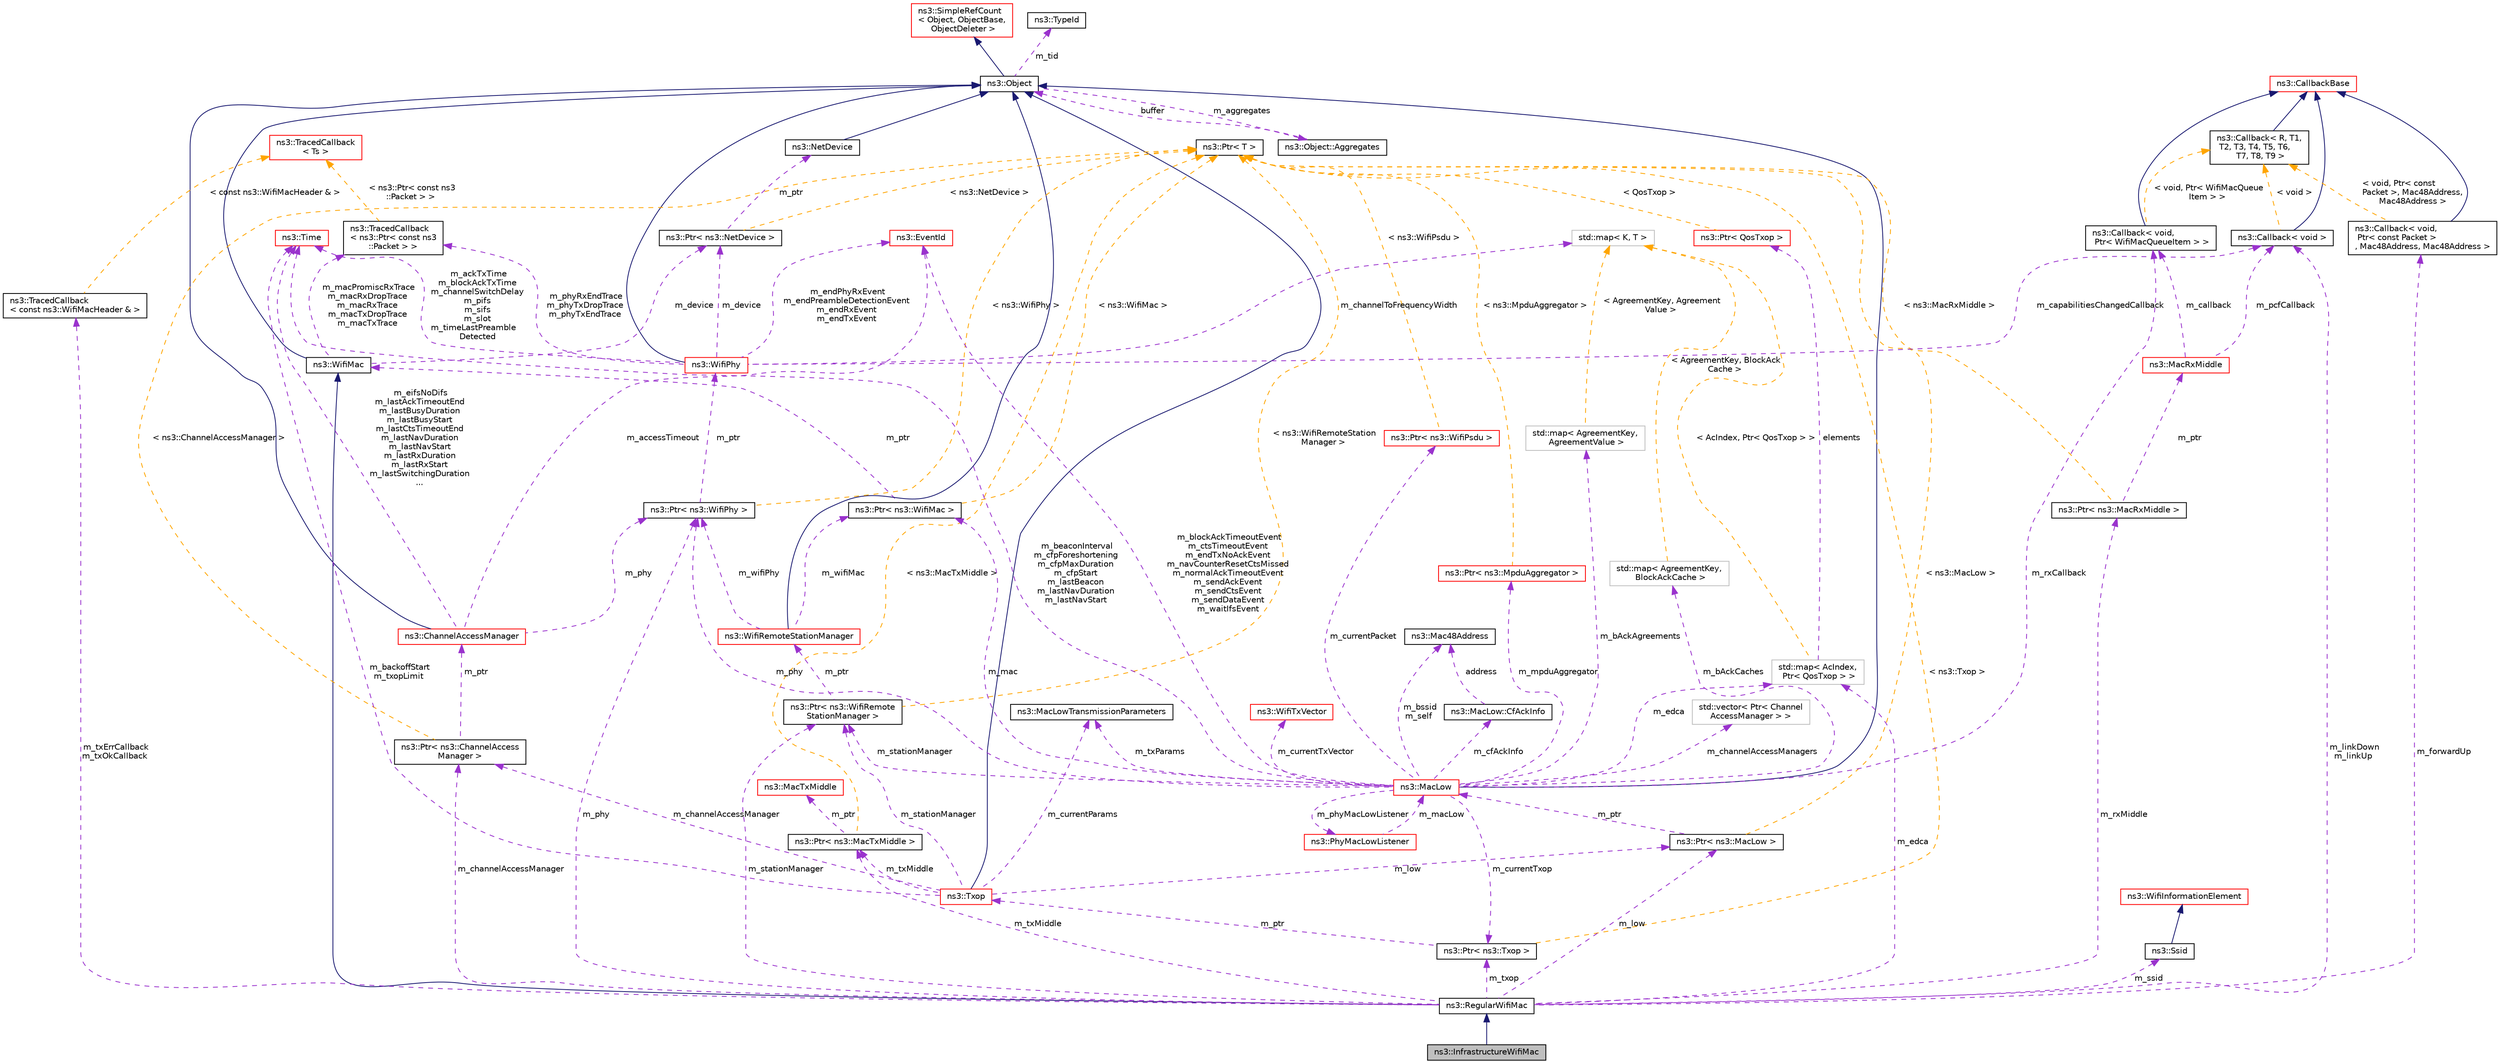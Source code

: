 digraph "ns3::InfrastructureWifiMac"
{
 // LATEX_PDF_SIZE
  edge [fontname="Helvetica",fontsize="10",labelfontname="Helvetica",labelfontsize="10"];
  node [fontname="Helvetica",fontsize="10",shape=record];
  Node1 [label="ns3::InfrastructureWifiMac",height=0.2,width=0.4,color="black", fillcolor="grey75", style="filled", fontcolor="black",tooltip="The Wifi MAC high model for a STA or AP in a BSS."];
  Node2 -> Node1 [dir="back",color="midnightblue",fontsize="10",style="solid",fontname="Helvetica"];
  Node2 [label="ns3::RegularWifiMac",height=0.2,width=0.4,color="black", fillcolor="white", style="filled",URL="$classns3_1_1_regular_wifi_mac.html",tooltip="base class for all MAC-level wifi objects."];
  Node3 -> Node2 [dir="back",color="midnightblue",fontsize="10",style="solid",fontname="Helvetica"];
  Node3 [label="ns3::WifiMac",height=0.2,width=0.4,color="black", fillcolor="white", style="filled",URL="$classns3_1_1_wifi_mac.html",tooltip="base class for all MAC-level wifi objects."];
  Node4 -> Node3 [dir="back",color="midnightblue",fontsize="10",style="solid",fontname="Helvetica"];
  Node4 [label="ns3::Object",height=0.2,width=0.4,color="black", fillcolor="white", style="filled",URL="$classns3_1_1_object.html",tooltip="A base class which provides memory management and object aggregation."];
  Node5 -> Node4 [dir="back",color="midnightblue",fontsize="10",style="solid",fontname="Helvetica"];
  Node5 [label="ns3::SimpleRefCount\l\< Object, ObjectBase,\l ObjectDeleter \>",height=0.2,width=0.4,color="red", fillcolor="white", style="filled",URL="$classns3_1_1_simple_ref_count.html",tooltip=" "];
  Node9 -> Node4 [dir="back",color="darkorchid3",fontsize="10",style="dashed",label=" m_tid" ,fontname="Helvetica"];
  Node9 [label="ns3::TypeId",height=0.2,width=0.4,color="black", fillcolor="white", style="filled",URL="$classns3_1_1_type_id.html",tooltip="a unique identifier for an interface."];
  Node10 -> Node4 [dir="back",color="darkorchid3",fontsize="10",style="dashed",label=" m_aggregates" ,fontname="Helvetica"];
  Node10 [label="ns3::Object::Aggregates",height=0.2,width=0.4,color="black", fillcolor="white", style="filled",URL="$structns3_1_1_object_1_1_aggregates.html",tooltip="The list of Objects aggregated to this one."];
  Node4 -> Node10 [dir="back",color="darkorchid3",fontsize="10",style="dashed",label=" buffer" ,fontname="Helvetica"];
  Node11 -> Node3 [dir="back",color="darkorchid3",fontsize="10",style="dashed",label=" m_macPromiscRxTrace\nm_macRxDropTrace\nm_macRxTrace\nm_macTxDropTrace\nm_macTxTrace" ,fontname="Helvetica"];
  Node11 [label="ns3::TracedCallback\l\< ns3::Ptr\< const ns3\l::Packet \> \>",height=0.2,width=0.4,color="black", fillcolor="white", style="filled",URL="$classns3_1_1_traced_callback.html",tooltip=" "];
  Node12 -> Node11 [dir="back",color="orange",fontsize="10",style="dashed",label=" \< ns3::Ptr\< const ns3\l::Packet \> \>" ,fontname="Helvetica"];
  Node12 [label="ns3::TracedCallback\l\< Ts \>",height=0.2,width=0.4,color="red", fillcolor="white", style="filled",URL="$classns3_1_1_traced_callback.html",tooltip="Forward calls to a chain of Callback."];
  Node23 -> Node3 [dir="back",color="darkorchid3",fontsize="10",style="dashed",label=" m_device" ,fontname="Helvetica"];
  Node23 [label="ns3::Ptr\< ns3::NetDevice \>",height=0.2,width=0.4,color="black", fillcolor="white", style="filled",URL="$classns3_1_1_ptr.html",tooltip=" "];
  Node24 -> Node23 [dir="back",color="darkorchid3",fontsize="10",style="dashed",label=" m_ptr" ,fontname="Helvetica"];
  Node24 [label="ns3::NetDevice",height=0.2,width=0.4,color="black", fillcolor="white", style="filled",URL="$classns3_1_1_net_device.html",tooltip="Network layer to device interface."];
  Node4 -> Node24 [dir="back",color="midnightblue",fontsize="10",style="solid",fontname="Helvetica"];
  Node19 -> Node23 [dir="back",color="orange",fontsize="10",style="dashed",label=" \< ns3::NetDevice \>" ,fontname="Helvetica"];
  Node19 [label="ns3::Ptr\< T \>",height=0.2,width=0.4,color="black", fillcolor="white", style="filled",URL="$classns3_1_1_ptr.html",tooltip="Smart pointer class similar to boost::intrusive_ptr."];
  Node25 -> Node2 [dir="back",color="darkorchid3",fontsize="10",style="dashed",label=" m_low" ,fontname="Helvetica"];
  Node25 [label="ns3::Ptr\< ns3::MacLow \>",height=0.2,width=0.4,color="black", fillcolor="white", style="filled",URL="$classns3_1_1_ptr.html",tooltip=" "];
  Node26 -> Node25 [dir="back",color="darkorchid3",fontsize="10",style="dashed",label=" m_ptr" ,fontname="Helvetica"];
  Node26 [label="ns3::MacLow",height=0.2,width=0.4,color="red", fillcolor="white", style="filled",URL="$classns3_1_1_mac_low.html",tooltip="handle RTS/CTS/Data/Ack transactions."];
  Node4 -> Node26 [dir="back",color="midnightblue",fontsize="10",style="solid",fontname="Helvetica"];
  Node27 -> Node26 [dir="back",color="darkorchid3",fontsize="10",style="dashed",label=" m_bssid\nm_self" ,fontname="Helvetica"];
  Node27 [label="ns3::Mac48Address",height=0.2,width=0.4,color="black", fillcolor="white", style="filled",URL="$classns3_1_1_mac48_address.html",tooltip="an EUI-48 address"];
  Node28 -> Node26 [dir="back",color="darkorchid3",fontsize="10",style="dashed",label=" m_mac" ,fontname="Helvetica"];
  Node28 [label="ns3::Ptr\< ns3::WifiMac \>",height=0.2,width=0.4,color="black", fillcolor="white", style="filled",URL="$classns3_1_1_ptr.html",tooltip=" "];
  Node3 -> Node28 [dir="back",color="darkorchid3",fontsize="10",style="dashed",label=" m_ptr" ,fontname="Helvetica"];
  Node19 -> Node28 [dir="back",color="orange",fontsize="10",style="dashed",label=" \< ns3::WifiMac \>" ,fontname="Helvetica"];
  Node29 -> Node26 [dir="back",color="darkorchid3",fontsize="10",style="dashed",label=" m_currentTxVector" ,fontname="Helvetica"];
  Node29 [label="ns3::WifiTxVector",height=0.2,width=0.4,color="red", fillcolor="white", style="filled",URL="$classns3_1_1_wifi_tx_vector.html",tooltip="This class mimics the TXVECTOR which is to be passed to the PHY in order to define the parameters whi..."];
  Node36 -> Node26 [dir="back",color="darkorchid3",fontsize="10",style="dashed",label=" m_rxCallback" ,fontname="Helvetica"];
  Node36 [label="ns3::Callback\< void,\l Ptr\< WifiMacQueueItem \> \>",height=0.2,width=0.4,color="black", fillcolor="white", style="filled",URL="$classns3_1_1_callback.html",tooltip=" "];
  Node15 -> Node36 [dir="back",color="midnightblue",fontsize="10",style="solid",fontname="Helvetica"];
  Node15 [label="ns3::CallbackBase",height=0.2,width=0.4,color="red", fillcolor="white", style="filled",URL="$classns3_1_1_callback_base.html",tooltip="Base class for Callback class."];
  Node20 -> Node36 [dir="back",color="orange",fontsize="10",style="dashed",label=" \< void, Ptr\< WifiMacQueue\lItem \> \>" ,fontname="Helvetica"];
  Node20 [label="ns3::Callback\< R, T1,\l T2, T3, T4, T5, T6,\l T7, T8, T9 \>",height=0.2,width=0.4,color="black", fillcolor="white", style="filled",URL="$classns3_1_1_callback.html",tooltip="Callback template class."];
  Node15 -> Node20 [dir="back",color="midnightblue",fontsize="10",style="solid",fontname="Helvetica"];
  Node37 -> Node26 [dir="back",color="darkorchid3",fontsize="10",style="dashed",label=" m_currentPacket" ,fontname="Helvetica"];
  Node37 [label="ns3::Ptr\< ns3::WifiPsdu \>",height=0.2,width=0.4,color="red", fillcolor="white", style="filled",URL="$classns3_1_1_ptr.html",tooltip=" "];
  Node19 -> Node37 [dir="back",color="orange",fontsize="10",style="dashed",label=" \< ns3::WifiPsdu \>" ,fontname="Helvetica"];
  Node68 -> Node26 [dir="back",color="darkorchid3",fontsize="10",style="dashed",label=" m_mpduAggregator" ,fontname="Helvetica"];
  Node68 [label="ns3::Ptr\< ns3::MpduAggregator \>",height=0.2,width=0.4,color="red", fillcolor="white", style="filled",URL="$classns3_1_1_ptr.html",tooltip=" "];
  Node19 -> Node68 [dir="back",color="orange",fontsize="10",style="dashed",label=" \< ns3::MpduAggregator \>" ,fontname="Helvetica"];
  Node75 -> Node26 [dir="back",color="darkorchid3",fontsize="10",style="dashed",label=" m_stationManager" ,fontname="Helvetica"];
  Node75 [label="ns3::Ptr\< ns3::WifiRemote\lStationManager \>",height=0.2,width=0.4,color="black", fillcolor="white", style="filled",URL="$classns3_1_1_ptr.html",tooltip=" "];
  Node76 -> Node75 [dir="back",color="darkorchid3",fontsize="10",style="dashed",label=" m_ptr" ,fontname="Helvetica"];
  Node76 [label="ns3::WifiRemoteStationManager",height=0.2,width=0.4,color="red", fillcolor="white", style="filled",URL="$classns3_1_1_wifi_remote_station_manager.html",tooltip="hold a list of per-remote-station state."];
  Node4 -> Node76 [dir="back",color="midnightblue",fontsize="10",style="solid",fontname="Helvetica"];
  Node28 -> Node76 [dir="back",color="darkorchid3",fontsize="10",style="dashed",label=" m_wifiMac" ,fontname="Helvetica"];
  Node95 -> Node76 [dir="back",color="darkorchid3",fontsize="10",style="dashed",label=" m_wifiPhy" ,fontname="Helvetica"];
  Node95 [label="ns3::Ptr\< ns3::WifiPhy \>",height=0.2,width=0.4,color="black", fillcolor="white", style="filled",URL="$classns3_1_1_ptr.html",tooltip=" "];
  Node96 -> Node95 [dir="back",color="darkorchid3",fontsize="10",style="dashed",label=" m_ptr" ,fontname="Helvetica"];
  Node96 [label="ns3::WifiPhy",height=0.2,width=0.4,color="red", fillcolor="white", style="filled",URL="$classns3_1_1_wifi_phy.html",tooltip="802.11 PHY layer model"];
  Node4 -> Node96 [dir="back",color="midnightblue",fontsize="10",style="solid",fontname="Helvetica"];
  Node11 -> Node96 [dir="back",color="darkorchid3",fontsize="10",style="dashed",label=" m_phyRxEndTrace\nm_phyTxDropTrace\nm_phyTxEndTrace" ,fontname="Helvetica"];
  Node34 -> Node96 [dir="back",color="darkorchid3",fontsize="10",style="dashed",label=" m_channelToFrequencyWidth" ,fontname="Helvetica"];
  Node34 [label="std::map\< K, T \>",height=0.2,width=0.4,color="grey75", fillcolor="white", style="filled",tooltip=" "];
  Node112 -> Node96 [dir="back",color="darkorchid3",fontsize="10",style="dashed",label=" m_endPhyRxEvent\nm_endPreambleDetectionEvent\nm_endRxEvent\nm_endTxEvent" ,fontname="Helvetica"];
  Node112 [label="ns3::EventId",height=0.2,width=0.4,color="red", fillcolor="white", style="filled",URL="$classns3_1_1_event_id.html",tooltip="An identifier for simulation events."];
  Node23 -> Node96 [dir="back",color="darkorchid3",fontsize="10",style="dashed",label=" m_device" ,fontname="Helvetica"];
  Node47 -> Node96 [dir="back",color="darkorchid3",fontsize="10",style="dashed",label=" m_ackTxTime\nm_blockAckTxTime\nm_channelSwitchDelay\nm_pifs\nm_sifs\nm_slot\nm_timeLastPreamble\lDetected" ,fontname="Helvetica"];
  Node47 [label="ns3::Time",height=0.2,width=0.4,color="red", fillcolor="white", style="filled",URL="$classns3_1_1_time.html",tooltip="Simulation virtual time values and global simulation resolution."];
  Node128 -> Node96 [dir="back",color="darkorchid3",fontsize="10",style="dashed",label=" m_capabilitiesChangedCallback" ,fontname="Helvetica"];
  Node128 [label="ns3::Callback\< void \>",height=0.2,width=0.4,color="black", fillcolor="white", style="filled",URL="$classns3_1_1_callback.html",tooltip=" "];
  Node15 -> Node128 [dir="back",color="midnightblue",fontsize="10",style="solid",fontname="Helvetica"];
  Node20 -> Node128 [dir="back",color="orange",fontsize="10",style="dashed",label=" \< void \>" ,fontname="Helvetica"];
  Node19 -> Node95 [dir="back",color="orange",fontsize="10",style="dashed",label=" \< ns3::WifiPhy \>" ,fontname="Helvetica"];
  Node19 -> Node75 [dir="back",color="orange",fontsize="10",style="dashed",label=" \< ns3::WifiRemoteStation\lManager \>" ,fontname="Helvetica"];
  Node70 -> Node26 [dir="back",color="darkorchid3",fontsize="10",style="dashed",label=" m_edca" ,fontname="Helvetica"];
  Node70 [label="std::map\< AcIndex,\l Ptr\< QosTxop \> \>",height=0.2,width=0.4,color="grey75", fillcolor="white", style="filled",tooltip=" "];
  Node71 -> Node70 [dir="back",color="darkorchid3",fontsize="10",style="dashed",label=" elements" ,fontname="Helvetica"];
  Node71 [label="ns3::Ptr\< QosTxop \>",height=0.2,width=0.4,color="red", fillcolor="white", style="filled",URL="$classns3_1_1_ptr.html",tooltip=" "];
  Node19 -> Node71 [dir="back",color="orange",fontsize="10",style="dashed",label=" \< QosTxop \>" ,fontname="Helvetica"];
  Node34 -> Node70 [dir="back",color="orange",fontsize="10",style="dashed",label=" \< AcIndex, Ptr\< QosTxop \> \>" ,fontname="Helvetica"];
  Node112 -> Node26 [dir="back",color="darkorchid3",fontsize="10",style="dashed",label=" m_blockAckTimeoutEvent\nm_ctsTimeoutEvent\nm_endTxNoAckEvent\nm_navCounterResetCtsMissed\nm_normalAckTimeoutEvent\nm_sendAckEvent\nm_sendCtsEvent\nm_sendDataEvent\nm_waitIfsEvent" ,fontname="Helvetica"];
  Node195 -> Node26 [dir="back",color="darkorchid3",fontsize="10",style="dashed",label=" m_txParams" ,fontname="Helvetica"];
  Node195 [label="ns3::MacLowTransmissionParameters",height=0.2,width=0.4,color="black", fillcolor="white", style="filled",URL="$classns3_1_1_mac_low_transmission_parameters.html",tooltip="control how a packet is transmitted."];
  Node230 -> Node26 [dir="back",color="darkorchid3",fontsize="10",style="dashed",label=" m_phyMacLowListener" ,fontname="Helvetica"];
  Node230 [label="ns3::PhyMacLowListener",height=0.2,width=0.4,color="red", fillcolor="white", style="filled",URL="$classns3_1_1_phy_mac_low_listener.html",tooltip="Listener for PHY events."];
  Node26 -> Node230 [dir="back",color="darkorchid3",fontsize="10",style="dashed",label=" m_macLow" ,fontname="Helvetica"];
  Node47 -> Node26 [dir="back",color="darkorchid3",fontsize="10",style="dashed",label=" m_beaconInterval\nm_cfpForeshortening\nm_cfpMaxDuration\nm_cfpStart\nm_lastBeacon\nm_lastNavDuration\nm_lastNavStart" ,fontname="Helvetica"];
  Node231 -> Node26 [dir="back",color="darkorchid3",fontsize="10",style="dashed",label=" m_bAckAgreements" ,fontname="Helvetica"];
  Node231 [label="std::map\< AgreementKey,\l AgreementValue \>",height=0.2,width=0.4,color="grey75", fillcolor="white", style="filled",tooltip=" "];
  Node34 -> Node231 [dir="back",color="orange",fontsize="10",style="dashed",label=" \< AgreementKey, Agreement\lValue \>" ,fontname="Helvetica"];
  Node232 -> Node26 [dir="back",color="darkorchid3",fontsize="10",style="dashed",label=" m_cfAckInfo" ,fontname="Helvetica"];
  Node232 [label="ns3::MacLow::CfAckInfo",height=0.2,width=0.4,color="black", fillcolor="white", style="filled",URL="$structns3_1_1_mac_low_1_1_cf_ack_info.html",tooltip="A struct that holds information about Ack piggybacking (CF-Ack)."];
  Node27 -> Node232 [dir="back",color="darkorchid3",fontsize="10",style="dashed",label=" address" ,fontname="Helvetica"];
  Node233 -> Node26 [dir="back",color="darkorchid3",fontsize="10",style="dashed",label=" m_bAckCaches" ,fontname="Helvetica"];
  Node233 [label="std::map\< AgreementKey,\l BlockAckCache \>",height=0.2,width=0.4,color="grey75", fillcolor="white", style="filled",tooltip=" "];
  Node34 -> Node233 [dir="back",color="orange",fontsize="10",style="dashed",label=" \< AgreementKey, BlockAck\lCache \>" ,fontname="Helvetica"];
  Node235 -> Node26 [dir="back",color="darkorchid3",fontsize="10",style="dashed",label=" m_channelAccessManagers" ,fontname="Helvetica"];
  Node235 [label="std::vector\< Ptr\< Channel\lAccessManager \> \>",height=0.2,width=0.4,color="grey75", fillcolor="white", style="filled",tooltip=" "];
  Node95 -> Node26 [dir="back",color="darkorchid3",fontsize="10",style="dashed",label=" m_phy" ,fontname="Helvetica"];
  Node237 -> Node26 [dir="back",color="darkorchid3",fontsize="10",style="dashed",label=" m_currentTxop" ,fontname="Helvetica"];
  Node237 [label="ns3::Ptr\< ns3::Txop \>",height=0.2,width=0.4,color="black", fillcolor="white", style="filled",URL="$classns3_1_1_ptr.html",tooltip=" "];
  Node73 -> Node237 [dir="back",color="darkorchid3",fontsize="10",style="dashed",label=" m_ptr" ,fontname="Helvetica"];
  Node73 [label="ns3::Txop",height=0.2,width=0.4,color="red", fillcolor="white", style="filled",URL="$classns3_1_1_txop.html",tooltip="Handle packet fragmentation and retransmissions for data and management frames."];
  Node4 -> Node73 [dir="back",color="midnightblue",fontsize="10",style="solid",fontname="Helvetica"];
  Node25 -> Node73 [dir="back",color="darkorchid3",fontsize="10",style="dashed",label=" m_low" ,fontname="Helvetica"];
  Node75 -> Node73 [dir="back",color="darkorchid3",fontsize="10",style="dashed",label=" m_stationManager" ,fontname="Helvetica"];
  Node195 -> Node73 [dir="back",color="darkorchid3",fontsize="10",style="dashed",label=" m_currentParams" ,fontname="Helvetica"];
  Node47 -> Node73 [dir="back",color="darkorchid3",fontsize="10",style="dashed",label=" m_backoffStart\nm_txopLimit" ,fontname="Helvetica"];
  Node196 -> Node73 [dir="back",color="darkorchid3",fontsize="10",style="dashed",label=" m_channelAccessManager" ,fontname="Helvetica"];
  Node196 [label="ns3::Ptr\< ns3::ChannelAccess\lManager \>",height=0.2,width=0.4,color="black", fillcolor="white", style="filled",URL="$classns3_1_1_ptr.html",tooltip=" "];
  Node197 -> Node196 [dir="back",color="darkorchid3",fontsize="10",style="dashed",label=" m_ptr" ,fontname="Helvetica"];
  Node197 [label="ns3::ChannelAccessManager",height=0.2,width=0.4,color="red", fillcolor="white", style="filled",URL="$classns3_1_1_channel_access_manager.html",tooltip="Manage a set of ns3::Txop."];
  Node4 -> Node197 [dir="back",color="midnightblue",fontsize="10",style="solid",fontname="Helvetica"];
  Node112 -> Node197 [dir="back",color="darkorchid3",fontsize="10",style="dashed",label=" m_accessTimeout" ,fontname="Helvetica"];
  Node47 -> Node197 [dir="back",color="darkorchid3",fontsize="10",style="dashed",label=" m_eifsNoDifs\nm_lastAckTimeoutEnd\nm_lastBusyDuration\nm_lastBusyStart\nm_lastCtsTimeoutEnd\nm_lastNavDuration\nm_lastNavStart\nm_lastRxDuration\nm_lastRxStart\nm_lastSwitchingDuration\n..." ,fontname="Helvetica"];
  Node95 -> Node197 [dir="back",color="darkorchid3",fontsize="10",style="dashed",label=" m_phy" ,fontname="Helvetica"];
  Node19 -> Node196 [dir="back",color="orange",fontsize="10",style="dashed",label=" \< ns3::ChannelAccessManager \>" ,fontname="Helvetica"];
  Node206 -> Node73 [dir="back",color="darkorchid3",fontsize="10",style="dashed",label=" m_txMiddle" ,fontname="Helvetica"];
  Node206 [label="ns3::Ptr\< ns3::MacTxMiddle \>",height=0.2,width=0.4,color="black", fillcolor="white", style="filled",URL="$classns3_1_1_ptr.html",tooltip=" "];
  Node207 -> Node206 [dir="back",color="darkorchid3",fontsize="10",style="dashed",label=" m_ptr" ,fontname="Helvetica"];
  Node207 [label="ns3::MacTxMiddle",height=0.2,width=0.4,color="red", fillcolor="white", style="filled",URL="$classns3_1_1_mac_tx_middle.html",tooltip="Handles sequence numbering of IEEE 802.11 data frames."];
  Node19 -> Node206 [dir="back",color="orange",fontsize="10",style="dashed",label=" \< ns3::MacTxMiddle \>" ,fontname="Helvetica"];
  Node19 -> Node237 [dir="back",color="orange",fontsize="10",style="dashed",label=" \< ns3::Txop \>" ,fontname="Helvetica"];
  Node19 -> Node25 [dir="back",color="orange",fontsize="10",style="dashed",label=" \< ns3::MacLow \>" ,fontname="Helvetica"];
  Node240 -> Node2 [dir="back",color="darkorchid3",fontsize="10",style="dashed",label=" m_ssid" ,fontname="Helvetica"];
  Node240 [label="ns3::Ssid",height=0.2,width=0.4,color="black", fillcolor="white", style="filled",URL="$classns3_1_1_ssid.html",tooltip="The IEEE 802.11 SSID Information Element."];
  Node82 -> Node240 [dir="back",color="midnightblue",fontsize="10",style="solid",fontname="Helvetica"];
  Node82 [label="ns3::WifiInformationElement",height=0.2,width=0.4,color="red", fillcolor="white", style="filled",URL="$classns3_1_1_wifi_information_element.html",tooltip="Information element, as defined in 802.11-2007 standard."];
  Node75 -> Node2 [dir="back",color="darkorchid3",fontsize="10",style="dashed",label=" m_stationManager" ,fontname="Helvetica"];
  Node241 -> Node2 [dir="back",color="darkorchid3",fontsize="10",style="dashed",label=" m_txErrCallback\nm_txOkCallback" ,fontname="Helvetica"];
  Node241 [label="ns3::TracedCallback\l\< const ns3::WifiMacHeader & \>",height=0.2,width=0.4,color="black", fillcolor="white", style="filled",URL="$classns3_1_1_traced_callback.html",tooltip=" "];
  Node12 -> Node241 [dir="back",color="orange",fontsize="10",style="dashed",label=" \< const ns3::WifiMacHeader & \>" ,fontname="Helvetica"];
  Node70 -> Node2 [dir="back",color="darkorchid3",fontsize="10",style="dashed",label=" m_edca" ,fontname="Helvetica"];
  Node196 -> Node2 [dir="back",color="darkorchid3",fontsize="10",style="dashed",label=" m_channelAccessManager" ,fontname="Helvetica"];
  Node128 -> Node2 [dir="back",color="darkorchid3",fontsize="10",style="dashed",label=" m_linkDown\nm_linkUp" ,fontname="Helvetica"];
  Node242 -> Node2 [dir="back",color="darkorchid3",fontsize="10",style="dashed",label=" m_rxMiddle" ,fontname="Helvetica"];
  Node242 [label="ns3::Ptr\< ns3::MacRxMiddle \>",height=0.2,width=0.4,color="black", fillcolor="white", style="filled",URL="$classns3_1_1_ptr.html",tooltip=" "];
  Node243 -> Node242 [dir="back",color="darkorchid3",fontsize="10",style="dashed",label=" m_ptr" ,fontname="Helvetica"];
  Node243 [label="ns3::MacRxMiddle",height=0.2,width=0.4,color="red", fillcolor="white", style="filled",URL="$classns3_1_1_mac_rx_middle.html",tooltip="This class handles duplicate detection and recomposition of fragments."];
  Node36 -> Node243 [dir="back",color="darkorchid3",fontsize="10",style="dashed",label=" m_callback" ,fontname="Helvetica"];
  Node128 -> Node243 [dir="back",color="darkorchid3",fontsize="10",style="dashed",label=" m_pcfCallback" ,fontname="Helvetica"];
  Node19 -> Node242 [dir="back",color="orange",fontsize="10",style="dashed",label=" \< ns3::MacRxMiddle \>" ,fontname="Helvetica"];
  Node249 -> Node2 [dir="back",color="darkorchid3",fontsize="10",style="dashed",label=" m_forwardUp" ,fontname="Helvetica"];
  Node249 [label="ns3::Callback\< void,\l Ptr\< const Packet \>\l, Mac48Address, Mac48Address \>",height=0.2,width=0.4,color="black", fillcolor="white", style="filled",URL="$classns3_1_1_callback.html",tooltip=" "];
  Node15 -> Node249 [dir="back",color="midnightblue",fontsize="10",style="solid",fontname="Helvetica"];
  Node20 -> Node249 [dir="back",color="orange",fontsize="10",style="dashed",label=" \< void, Ptr\< const\l Packet \>, Mac48Address,\l Mac48Address \>" ,fontname="Helvetica"];
  Node95 -> Node2 [dir="back",color="darkorchid3",fontsize="10",style="dashed",label=" m_phy" ,fontname="Helvetica"];
  Node206 -> Node2 [dir="back",color="darkorchid3",fontsize="10",style="dashed",label=" m_txMiddle" ,fontname="Helvetica"];
  Node237 -> Node2 [dir="back",color="darkorchid3",fontsize="10",style="dashed",label=" m_txop" ,fontname="Helvetica"];
}
